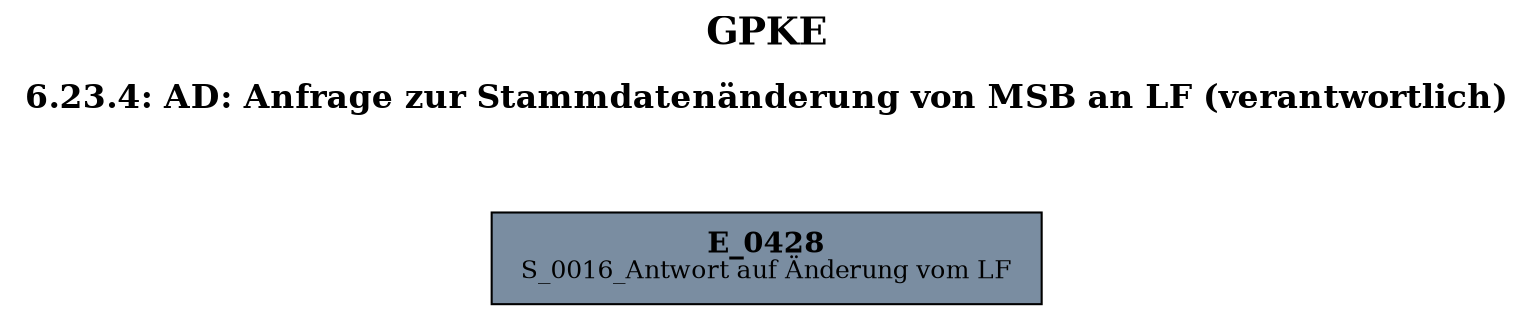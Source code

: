 digraph D {
    labelloc="t";
    label=<<B><FONT POINT-SIZE="18">GPKE</FONT></B><BR/><BR/><B><FONT POINT-SIZE="16">6.23.4: AD: Anfrage zur Stammdatenänderung von MSB an LF (verantwortlich)</FONT></B><BR/><BR/><BR/><BR/>>;
    ratio="compress";
    concentrate=true;
    pack=true;
    rankdir=TB;
    packmode="array";
    size="20,20";
    "Empty" [margin="0.2,0.12", shape=box, style=filled, fillcolor="#7a8da1", label=<<B>E_0428</B><BR align="center"/><FONT point-size="12">S_0016_Antwort auf Änderung vom LF</FONT><BR align="center"/>>];


    bgcolor="transparent";
}